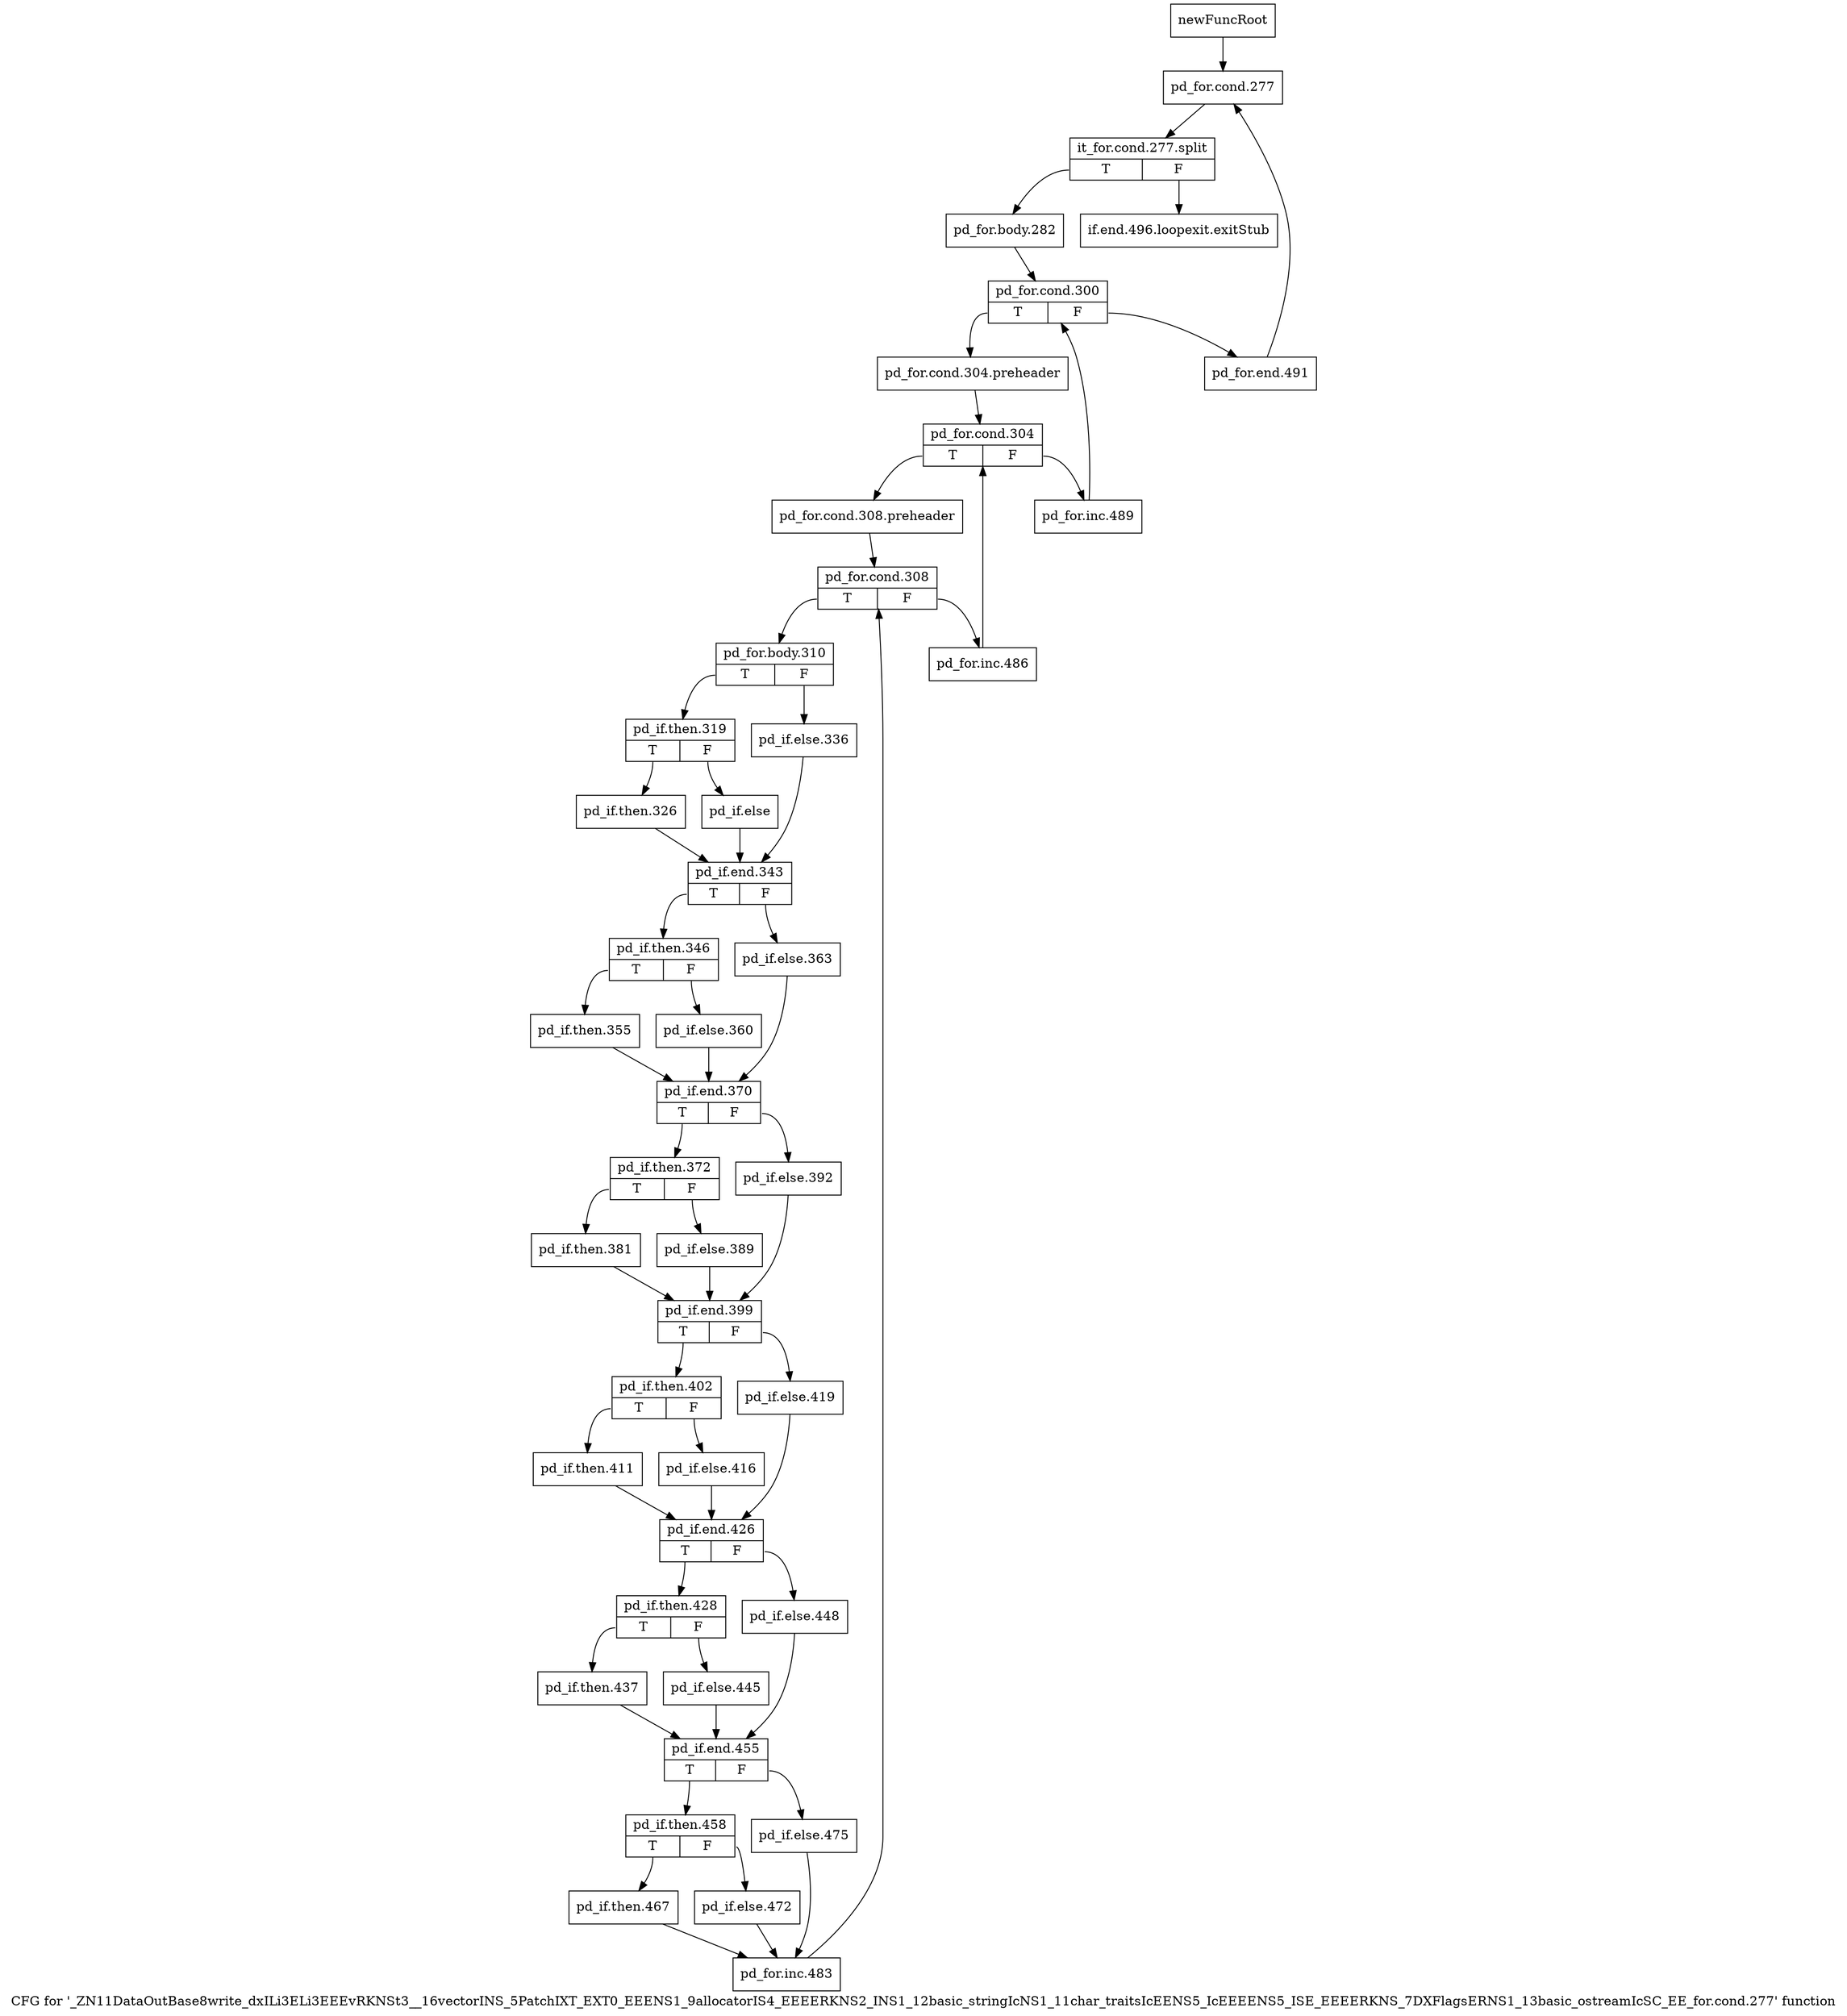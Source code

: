 digraph "CFG for '_ZN11DataOutBase8write_dxILi3ELi3EEEvRKNSt3__16vectorINS_5PatchIXT_EXT0_EEENS1_9allocatorIS4_EEEERKNS2_INS1_12basic_stringIcNS1_11char_traitsIcEENS5_IcEEEENS5_ISE_EEEERKNS_7DXFlagsERNS1_13basic_ostreamIcSC_EE_for.cond.277' function" {
	label="CFG for '_ZN11DataOutBase8write_dxILi3ELi3EEEvRKNSt3__16vectorINS_5PatchIXT_EXT0_EEENS1_9allocatorIS4_EEEERKNS2_INS1_12basic_stringIcNS1_11char_traitsIcEENS5_IcEEEENS5_ISE_EEEERKNS_7DXFlagsERNS1_13basic_ostreamIcSC_EE_for.cond.277' function";

	Node0x8c007f0 [shape=record,label="{newFuncRoot}"];
	Node0x8c007f0 -> Node0x8c01260;
	Node0x8c01210 [shape=record,label="{if.end.496.loopexit.exitStub}"];
	Node0x8c01260 [shape=record,label="{pd_for.cond.277}"];
	Node0x8c01260 -> Node0xb775360;
	Node0xb775360 [shape=record,label="{it_for.cond.277.split|{<s0>T|<s1>F}}"];
	Node0xb775360:s0 -> Node0x8c012b0;
	Node0xb775360:s1 -> Node0x8c01210;
	Node0x8c012b0 [shape=record,label="{pd_for.body.282}"];
	Node0x8c012b0 -> Node0x8c01300;
	Node0x8c01300 [shape=record,label="{pd_for.cond.300|{<s0>T|<s1>F}}"];
	Node0x8c01300:s0 -> Node0x8c013a0;
	Node0x8c01300:s1 -> Node0x8c01350;
	Node0x8c01350 [shape=record,label="{pd_for.end.491}"];
	Node0x8c01350 -> Node0x8c01260;
	Node0x8c013a0 [shape=record,label="{pd_for.cond.304.preheader}"];
	Node0x8c013a0 -> Node0x8c013f0;
	Node0x8c013f0 [shape=record,label="{pd_for.cond.304|{<s0>T|<s1>F}}"];
	Node0x8c013f0:s0 -> Node0x8c01490;
	Node0x8c013f0:s1 -> Node0x8c01440;
	Node0x8c01440 [shape=record,label="{pd_for.inc.489}"];
	Node0x8c01440 -> Node0x8c01300;
	Node0x8c01490 [shape=record,label="{pd_for.cond.308.preheader}"];
	Node0x8c01490 -> Node0x8c014e0;
	Node0x8c014e0 [shape=record,label="{pd_for.cond.308|{<s0>T|<s1>F}}"];
	Node0x8c014e0:s0 -> Node0x8c01580;
	Node0x8c014e0:s1 -> Node0x8c01530;
	Node0x8c01530 [shape=record,label="{pd_for.inc.486}"];
	Node0x8c01530 -> Node0x8c013f0;
	Node0x8c01580 [shape=record,label="{pd_for.body.310|{<s0>T|<s1>F}}"];
	Node0x8c01580:s0 -> Node0x8c01620;
	Node0x8c01580:s1 -> Node0x8c015d0;
	Node0x8c015d0 [shape=record,label="{pd_if.else.336}"];
	Node0x8c015d0 -> Node0x8c01710;
	Node0x8c01620 [shape=record,label="{pd_if.then.319|{<s0>T|<s1>F}}"];
	Node0x8c01620:s0 -> Node0x8c016c0;
	Node0x8c01620:s1 -> Node0x8c01670;
	Node0x8c01670 [shape=record,label="{pd_if.else}"];
	Node0x8c01670 -> Node0x8c01710;
	Node0x8c016c0 [shape=record,label="{pd_if.then.326}"];
	Node0x8c016c0 -> Node0x8c01710;
	Node0x8c01710 [shape=record,label="{pd_if.end.343|{<s0>T|<s1>F}}"];
	Node0x8c01710:s0 -> Node0x8c017b0;
	Node0x8c01710:s1 -> Node0x8c01760;
	Node0x8c01760 [shape=record,label="{pd_if.else.363}"];
	Node0x8c01760 -> Node0x8c018a0;
	Node0x8c017b0 [shape=record,label="{pd_if.then.346|{<s0>T|<s1>F}}"];
	Node0x8c017b0:s0 -> Node0x8c01850;
	Node0x8c017b0:s1 -> Node0x8c01800;
	Node0x8c01800 [shape=record,label="{pd_if.else.360}"];
	Node0x8c01800 -> Node0x8c018a0;
	Node0x8c01850 [shape=record,label="{pd_if.then.355}"];
	Node0x8c01850 -> Node0x8c018a0;
	Node0x8c018a0 [shape=record,label="{pd_if.end.370|{<s0>T|<s1>F}}"];
	Node0x8c018a0:s0 -> Node0x8c01940;
	Node0x8c018a0:s1 -> Node0x8c018f0;
	Node0x8c018f0 [shape=record,label="{pd_if.else.392}"];
	Node0x8c018f0 -> Node0x8c01a30;
	Node0x8c01940 [shape=record,label="{pd_if.then.372|{<s0>T|<s1>F}}"];
	Node0x8c01940:s0 -> Node0x8c019e0;
	Node0x8c01940:s1 -> Node0x8c01990;
	Node0x8c01990 [shape=record,label="{pd_if.else.389}"];
	Node0x8c01990 -> Node0x8c01a30;
	Node0x8c019e0 [shape=record,label="{pd_if.then.381}"];
	Node0x8c019e0 -> Node0x8c01a30;
	Node0x8c01a30 [shape=record,label="{pd_if.end.399|{<s0>T|<s1>F}}"];
	Node0x8c01a30:s0 -> Node0x8c01ad0;
	Node0x8c01a30:s1 -> Node0x8c01a80;
	Node0x8c01a80 [shape=record,label="{pd_if.else.419}"];
	Node0x8c01a80 -> Node0x8c01bc0;
	Node0x8c01ad0 [shape=record,label="{pd_if.then.402|{<s0>T|<s1>F}}"];
	Node0x8c01ad0:s0 -> Node0x8c01b70;
	Node0x8c01ad0:s1 -> Node0x8c01b20;
	Node0x8c01b20 [shape=record,label="{pd_if.else.416}"];
	Node0x8c01b20 -> Node0x8c01bc0;
	Node0x8c01b70 [shape=record,label="{pd_if.then.411}"];
	Node0x8c01b70 -> Node0x8c01bc0;
	Node0x8c01bc0 [shape=record,label="{pd_if.end.426|{<s0>T|<s1>F}}"];
	Node0x8c01bc0:s0 -> Node0x8c01c60;
	Node0x8c01bc0:s1 -> Node0x8c01c10;
	Node0x8c01c10 [shape=record,label="{pd_if.else.448}"];
	Node0x8c01c10 -> Node0x8c01d50;
	Node0x8c01c60 [shape=record,label="{pd_if.then.428|{<s0>T|<s1>F}}"];
	Node0x8c01c60:s0 -> Node0x8c01d00;
	Node0x8c01c60:s1 -> Node0x8c01cb0;
	Node0x8c01cb0 [shape=record,label="{pd_if.else.445}"];
	Node0x8c01cb0 -> Node0x8c01d50;
	Node0x8c01d00 [shape=record,label="{pd_if.then.437}"];
	Node0x8c01d00 -> Node0x8c01d50;
	Node0x8c01d50 [shape=record,label="{pd_if.end.455|{<s0>T|<s1>F}}"];
	Node0x8c01d50:s0 -> Node0x8c01df0;
	Node0x8c01d50:s1 -> Node0x8c01da0;
	Node0x8c01da0 [shape=record,label="{pd_if.else.475}"];
	Node0x8c01da0 -> Node0x8c01ee0;
	Node0x8c01df0 [shape=record,label="{pd_if.then.458|{<s0>T|<s1>F}}"];
	Node0x8c01df0:s0 -> Node0x8c01e90;
	Node0x8c01df0:s1 -> Node0x8c01e40;
	Node0x8c01e40 [shape=record,label="{pd_if.else.472}"];
	Node0x8c01e40 -> Node0x8c01ee0;
	Node0x8c01e90 [shape=record,label="{pd_if.then.467}"];
	Node0x8c01e90 -> Node0x8c01ee0;
	Node0x8c01ee0 [shape=record,label="{pd_for.inc.483}"];
	Node0x8c01ee0 -> Node0x8c014e0;
}
